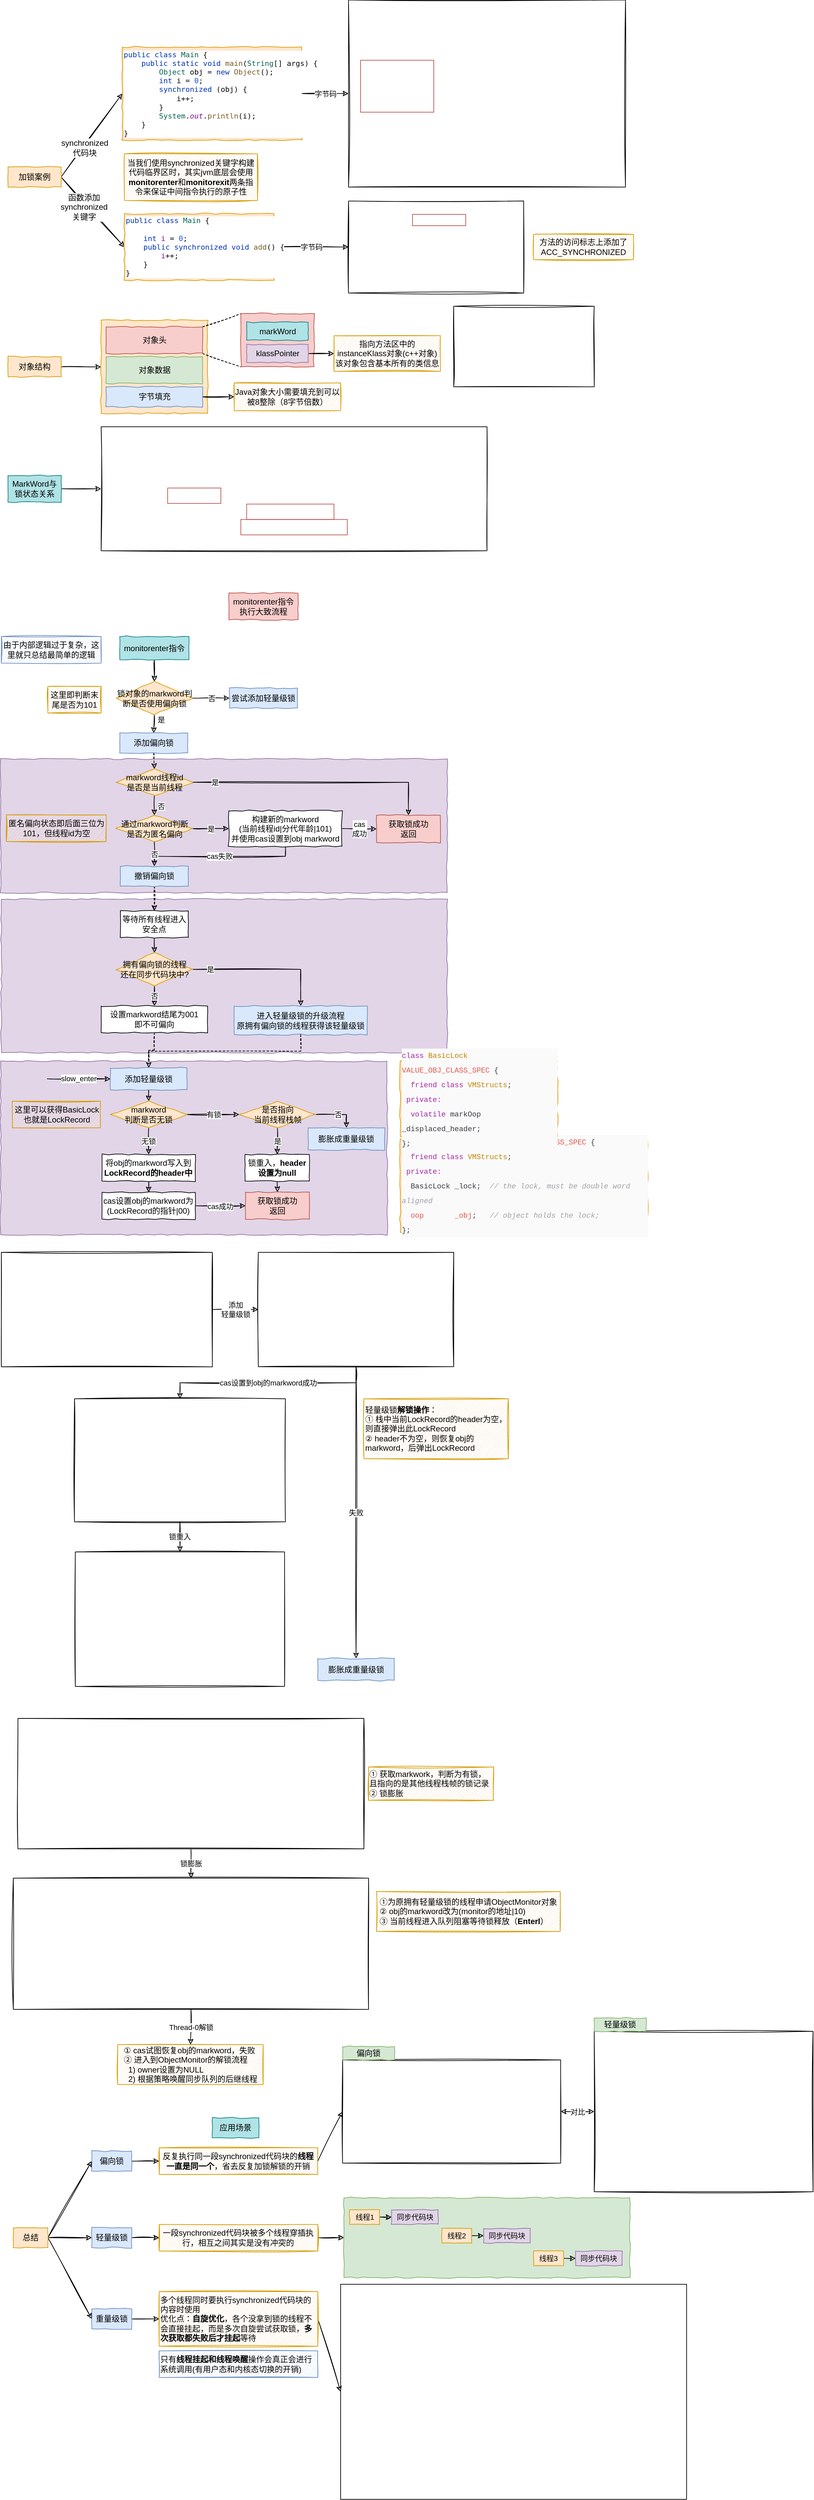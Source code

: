 <mxfile>
    <diagram id="tOnEFJTHXXiLS9WzeKoR" name="第 1 页">
        <mxGraphModel dx="770" dy="558" grid="1" gridSize="10" guides="1" tooltips="1" connect="1" arrows="1" fold="1" page="1" pageScale="1" pageWidth="827" pageHeight="1169" math="0" shadow="0">
            <root>
                <mxCell id="0"/>
                <mxCell id="1" parent="0"/>
                <mxCell id="109" value="" style="rounded=0;whiteSpace=wrap;html=1;comic=1;align=center;fillColor=#e1d5e7;strokeColor=#9673a6;" vertex="1" parent="1">
                    <mxGeometry x="20" y="1379.5" width="670" height="230.5" as="geometry"/>
                </mxCell>
                <mxCell id="108" value="" style="rounded=0;whiteSpace=wrap;html=1;comic=1;align=center;fillColor=#e1d5e7;strokeColor=#9673a6;" vertex="1" parent="1">
                    <mxGeometry x="19" y="1169" width="671" height="201" as="geometry"/>
                </mxCell>
                <mxCell id="2" value="&lt;pre style=&quot;background-color: rgb(255 , 255 , 255) ; color: rgb(8 , 8 , 8) ; font-family: &amp;#34;consolas&amp;#34; , monospace ; font-size: 11px&quot;&gt;&lt;span style=&quot;color: #0033b3&quot;&gt;public class &lt;/span&gt;&lt;span style=&quot;color: #066555&quot;&gt;Main &lt;/span&gt;{&lt;br&gt;    &lt;span style=&quot;color: #0033b3&quot;&gt;public static void &lt;/span&gt;&lt;span style=&quot;color: #795e26&quot;&gt;main&lt;/span&gt;(&lt;span style=&quot;color: #066555&quot;&gt;String&lt;/span&gt;[] args) {&lt;br&gt;        &lt;span style=&quot;color: #066555&quot;&gt;Object &lt;/span&gt;&lt;span style=&quot;color: #000000&quot;&gt;obj &lt;/span&gt;= &lt;span style=&quot;color: #0033b3&quot;&gt;new &lt;/span&gt;&lt;span style=&quot;color: #795e26&quot;&gt;Object&lt;/span&gt;();&lt;br&gt;        &lt;span style=&quot;color: #0033b3&quot;&gt;int &lt;/span&gt;i = &lt;span style=&quot;color: #1750eb&quot;&gt;0&lt;/span&gt;;&lt;br&gt;        &lt;span style=&quot;color: #0033b3&quot;&gt;synchronized &lt;/span&gt;(&lt;span style=&quot;color: #000000&quot;&gt;obj&lt;/span&gt;) {&lt;br&gt;            i++;&lt;br&gt;        }&lt;br&gt;        &lt;span style=&quot;color: #066555&quot;&gt;System&lt;/span&gt;.&lt;span style=&quot;color: #871094 ; font-style: italic&quot;&gt;out&lt;/span&gt;.&lt;span style=&quot;color: #795e26&quot;&gt;println&lt;/span&gt;(i);&lt;br&gt;    }&lt;br&gt;}&lt;/pre&gt;" style="rounded=0;whiteSpace=wrap;html=1;fillColor=#ffe6cc;strokeColor=#d79b00;comic=1;align=left;" parent="1" vertex="1">
                    <mxGeometry x="201.85" y="99.5" width="270" height="140" as="geometry"/>
                </mxCell>
                <mxCell id="3" value="" style="shape=image;imageAspect=0;aspect=fixed;verticalLabelPosition=bottom;verticalAlign=top;comic=1;sketch=1;fontSize=11;image=https://codereaper-image-bed.oss-cn-shenzhen.aliyuncs.com/img/image-20220816200220585.png;imageBorder=default;" parent="1" vertex="1">
                    <mxGeometry x="541.85" y="29" width="416.3" height="281" as="geometry"/>
                </mxCell>
                <mxCell id="4" value="" style="rounded=0;whiteSpace=wrap;html=1;fillColor=none;strokeColor=#b85450;comic=0;align=left;" parent="1" vertex="1">
                    <mxGeometry x="560" y="119.5" width="110" height="78" as="geometry"/>
                </mxCell>
                <mxCell id="5" value="字节码" style="edgeStyle=none;sketch=1;html=1;exitX=1;exitY=0.5;exitDx=0;exitDy=0;entryX=0;entryY=0.5;entryDx=0;entryDy=0;fontSize=11;" parent="1" source="2" target="3" edge="1">
                    <mxGeometry relative="1" as="geometry"/>
                </mxCell>
                <mxCell id="8" value="synchronized&lt;br&gt;代码块" style="edgeStyle=none;html=1;exitX=1;exitY=0.5;exitDx=0;exitDy=0;entryX=0;entryY=0.5;entryDx=0;entryDy=0;fontSize=12;sketch=1;" parent="1" source="7" target="2" edge="1">
                    <mxGeometry x="-0.272" y="-2" relative="1" as="geometry">
                        <mxPoint as="offset"/>
                    </mxGeometry>
                </mxCell>
                <mxCell id="11" value="函数添加&lt;br&gt;synchronized&lt;br&gt;关键字" style="edgeStyle=none;sketch=1;html=1;exitX=1;exitY=0.5;exitDx=0;exitDy=0;entryX=0;entryY=0.5;entryDx=0;entryDy=0;fontSize=12;" parent="1" source="7" target="10" edge="1">
                    <mxGeometry x="-0.203" y="-5" relative="1" as="geometry">
                        <mxPoint as="offset"/>
                    </mxGeometry>
                </mxCell>
                <mxCell id="7" value="加锁案例" style="rounded=0;whiteSpace=wrap;html=1;fillColor=#ffe6cc;strokeColor=#d79b00;comic=1;align=center;" parent="1" vertex="1">
                    <mxGeometry x="30" y="280" width="80" height="30" as="geometry"/>
                </mxCell>
                <mxCell id="9" value="当我们使用synchronized关键字构建代码临界区时，其实jvm底层会使用&lt;b&gt;monitorenter&lt;/b&gt;和&lt;b&gt;monitorexit&lt;/b&gt;两条指令来保证中间指令执行的原子性" style="rounded=0;whiteSpace=wrap;html=1;fillColor=#ffe6cc;strokeColor=#d79b00;comic=1;align=center;sketch=1;" parent="1" vertex="1">
                    <mxGeometry x="205" y="260" width="200" height="70" as="geometry"/>
                </mxCell>
                <mxCell id="14" value="字节码" style="edgeStyle=none;sketch=1;html=1;exitX=1;exitY=0.5;exitDx=0;exitDy=0;entryX=0;entryY=0.5;entryDx=0;entryDy=0;fontSize=11;" parent="1" source="10" target="12" edge="1">
                    <mxGeometry relative="1" as="geometry"/>
                </mxCell>
                <mxCell id="10" value="&lt;pre style=&quot;background-color: rgb(255 , 255 , 255) ; color: rgb(8 , 8 , 8) ; font-family: &amp;#34;consolas&amp;#34; , monospace ; font-size: 11px&quot;&gt;&lt;pre style=&quot;font-family: &amp;#34;consolas&amp;#34; , monospace&quot;&gt;&lt;span style=&quot;color: #0033b3&quot;&gt;public class &lt;/span&gt;&lt;span style=&quot;color: #066555&quot;&gt;Main &lt;/span&gt;{&lt;br&gt;&lt;br&gt;    &lt;span style=&quot;color: #0033b3&quot;&gt;int &lt;/span&gt;&lt;span style=&quot;color: #871094&quot;&gt;i &lt;/span&gt;= &lt;span style=&quot;color: #1750eb&quot;&gt;0&lt;/span&gt;;&lt;br&gt;    &lt;span style=&quot;color: #0033b3&quot;&gt;public synchronized void &lt;/span&gt;&lt;span style=&quot;color: #795e26&quot;&gt;add&lt;/span&gt;() {&lt;br&gt;        &lt;span style=&quot;color: #871094&quot;&gt;i&lt;/span&gt;++;&lt;br&gt;    }&lt;br&gt;}&lt;/pre&gt;&lt;/pre&gt;" style="rounded=0;whiteSpace=wrap;html=1;fillColor=#ffe6cc;strokeColor=#d79b00;comic=1;align=left;" parent="1" vertex="1">
                    <mxGeometry x="205" y="350" width="225" height="100" as="geometry"/>
                </mxCell>
                <mxCell id="12" value="" style="shape=image;imageAspect=0;aspect=fixed;verticalLabelPosition=bottom;verticalAlign=top;sketch=1;fontSize=11;image=https://codereaper-image-bed.oss-cn-shenzhen.aliyuncs.com/img/image-20220817155641195.png;imageBorder=default;" parent="1" vertex="1">
                    <mxGeometry x="541.85" y="330.89" width="263.28" height="138.22" as="geometry"/>
                </mxCell>
                <mxCell id="13" value="" style="rounded=0;whiteSpace=wrap;html=1;fillColor=none;strokeColor=#b85450;comic=0;align=left;" parent="1" vertex="1">
                    <mxGeometry x="638" y="351" width="80" height="17" as="geometry"/>
                </mxCell>
                <mxCell id="20" style="edgeStyle=none;sketch=1;html=1;exitX=1;exitY=0.5;exitDx=0;exitDy=0;entryX=0;entryY=0.5;entryDx=0;entryDy=0;fontSize=11;" parent="1" source="15" target="16" edge="1">
                    <mxGeometry relative="1" as="geometry"/>
                </mxCell>
                <mxCell id="15" value="对象结构" style="rounded=0;whiteSpace=wrap;html=1;fillColor=#ffe6cc;strokeColor=#d79b00;comic=1;align=center;" parent="1" vertex="1">
                    <mxGeometry x="30" y="565" width="80" height="30" as="geometry"/>
                </mxCell>
                <mxCell id="16" value="" style="rounded=0;whiteSpace=wrap;html=1;fillColor=#ffe6cc;strokeColor=#d79b00;comic=1;align=center;" parent="1" vertex="1">
                    <mxGeometry x="170" y="510" width="160" height="140" as="geometry"/>
                </mxCell>
                <mxCell id="24" style="edgeStyle=none;sketch=1;html=1;exitX=1;exitY=0;exitDx=0;exitDy=0;entryX=0;entryY=0;entryDx=0;entryDy=0;fontSize=11;endArrow=none;endFill=0;dashed=1;" parent="1" source="17" target="21" edge="1">
                    <mxGeometry relative="1" as="geometry"/>
                </mxCell>
                <mxCell id="25" style="edgeStyle=none;sketch=1;html=1;exitX=1;exitY=1;exitDx=0;exitDy=0;entryX=0;entryY=1;entryDx=0;entryDy=0;fontSize=11;endArrow=none;endFill=0;dashed=1;" parent="1" source="17" target="21" edge="1">
                    <mxGeometry relative="1" as="geometry"/>
                </mxCell>
                <mxCell id="17" value="对象头" style="rounded=0;whiteSpace=wrap;html=1;fillColor=#f8cecc;strokeColor=#b85450;comic=1;align=center;" parent="1" vertex="1">
                    <mxGeometry x="177.5" y="520" width="145" height="40" as="geometry"/>
                </mxCell>
                <mxCell id="18" value="对象数据" style="rounded=0;whiteSpace=wrap;html=1;fillColor=#d5e8d4;strokeColor=#82b366;comic=1;align=center;" parent="1" vertex="1">
                    <mxGeometry x="177.5" y="565" width="145" height="40" as="geometry"/>
                </mxCell>
                <mxCell id="29" style="edgeStyle=none;sketch=1;html=1;exitX=1;exitY=0.5;exitDx=0;exitDy=0;entryX=0;entryY=0.5;entryDx=0;entryDy=0;fontSize=11;endArrow=classic;endFill=1;" parent="1" source="19" target="28" edge="1">
                    <mxGeometry relative="1" as="geometry"/>
                </mxCell>
                <mxCell id="19" value="字节填充" style="rounded=0;whiteSpace=wrap;html=1;fillColor=#dae8fc;strokeColor=#6c8ebf;comic=1;align=center;" parent="1" vertex="1">
                    <mxGeometry x="177.5" y="610" width="145" height="30" as="geometry"/>
                </mxCell>
                <mxCell id="21" value="" style="rounded=0;whiteSpace=wrap;html=1;fillColor=#f8cecc;strokeColor=#b85450;comic=1;align=center;" parent="1" vertex="1">
                    <mxGeometry x="380" y="500" width="110" height="80" as="geometry"/>
                </mxCell>
                <mxCell id="22" value="markWord" style="rounded=0;whiteSpace=wrap;html=1;comic=1;align=center;fillColor=#b0e3e6;strokeColor=#0e8088;" parent="1" vertex="1">
                    <mxGeometry x="388.75" y="513" width="92.5" height="27" as="geometry"/>
                </mxCell>
                <mxCell id="27" style="edgeStyle=none;sketch=1;html=1;exitX=1;exitY=0.5;exitDx=0;exitDy=0;entryX=0;entryY=0.5;entryDx=0;entryDy=0;fontSize=11;endArrow=classic;endFill=1;" parent="1" source="23" target="26" edge="1">
                    <mxGeometry relative="1" as="geometry"/>
                </mxCell>
                <mxCell id="23" value="klassPointer" style="rounded=0;whiteSpace=wrap;html=1;comic=1;align=center;fillColor=#e1d5e7;strokeColor=#9673a6;" parent="1" vertex="1">
                    <mxGeometry x="388.75" y="546.5" width="92.5" height="27" as="geometry"/>
                </mxCell>
                <mxCell id="26" value="指向方法区中的instanceKlass对象(c++对象)&lt;br&gt;该对象包含基本所有的类信息" style="rounded=0;whiteSpace=wrap;html=1;comic=1;align=center;fillColor=#ffe6cc;strokeColor=#d79b00;sketch=1;" parent="1" vertex="1">
                    <mxGeometry x="520" y="533.25" width="160" height="53.5" as="geometry"/>
                </mxCell>
                <mxCell id="28" value="Java对象大小需要填充到可以被8整除（8字节倍数）" style="rounded=0;whiteSpace=wrap;html=1;comic=1;align=center;fillColor=#ffe6cc;strokeColor=#d79b00;sketch=1;" parent="1" vertex="1">
                    <mxGeometry x="370" y="604.13" width="160" height="41.75" as="geometry"/>
                </mxCell>
                <mxCell id="30" value="" style="shape=image;imageAspect=0;aspect=fixed;verticalLabelPosition=bottom;verticalAlign=top;sketch=1;fontSize=11;image=https://codereaper-image-bed.oss-cn-shenzhen.aliyuncs.com/img/image-20220817161148032.png;imageBorder=default;" parent="1" vertex="1">
                    <mxGeometry x="170" y="670" width="580" height="186.27" as="geometry"/>
                </mxCell>
                <mxCell id="32" style="edgeStyle=none;sketch=1;html=1;exitX=1;exitY=0.5;exitDx=0;exitDy=0;entryX=0;entryY=0.5;entryDx=0;entryDy=0;fontSize=11;endArrow=classic;endFill=1;" parent="1" source="31" target="30" edge="1">
                    <mxGeometry relative="1" as="geometry"/>
                </mxCell>
                <mxCell id="31" value="MarkWord与锁状态关系" style="rounded=0;whiteSpace=wrap;html=1;fillColor=#b0e3e6;strokeColor=#0e8088;comic=1;align=center;" parent="1" vertex="1">
                    <mxGeometry x="30" y="743.13" width="80" height="40" as="geometry"/>
                </mxCell>
                <mxCell id="33" value="" style="rounded=0;whiteSpace=wrap;html=1;fillColor=none;strokeColor=#b85450;comic=0;align=left;" parent="1" vertex="1">
                    <mxGeometry x="270" y="762" width="80" height="23.13" as="geometry"/>
                </mxCell>
                <mxCell id="34" value="" style="rounded=0;whiteSpace=wrap;html=1;fillColor=none;strokeColor=#b85450;comic=0;align=left;" parent="1" vertex="1">
                    <mxGeometry x="388.75" y="786.13" width="131.25" height="23.13" as="geometry"/>
                </mxCell>
                <mxCell id="35" value="" style="rounded=0;whiteSpace=wrap;html=1;fillColor=none;strokeColor=#b85450;comic=0;align=left;" parent="1" vertex="1">
                    <mxGeometry x="380" y="809.26" width="160" height="23.13" as="geometry"/>
                </mxCell>
                <mxCell id="36" value="" style="shape=image;imageAspect=0;aspect=fixed;verticalLabelPosition=bottom;verticalAlign=top;sketch=1;fontSize=11;image=https://codereaper-image-bed.oss-cn-shenzhen.aliyuncs.com/img/image-20220817161522394.png;imageBackground=none;imageBorder=default;" parent="1" vertex="1">
                    <mxGeometry x="700" y="489" width="211.19" height="121" as="geometry"/>
                </mxCell>
                <mxCell id="37" value="这里即判断末尾是否为101" style="rounded=0;whiteSpace=wrap;html=1;fillColor=#ffe6cc;strokeColor=#d79b00;comic=1;align=center;sketch=1;" parent="1" vertex="1">
                    <mxGeometry x="90" y="1060" width="80" height="40" as="geometry"/>
                </mxCell>
                <mxCell id="41" value="monitorenter指令执行大致流程" style="rounded=0;whiteSpace=wrap;html=1;fillColor=#f8cecc;strokeColor=#b85450;comic=1;align=center;" parent="1" vertex="1">
                    <mxGeometry x="362" y="920" width="104" height="40" as="geometry"/>
                </mxCell>
                <mxCell id="44" value="方法的访问标志上添加了ACC_SYNCHRONIZED" style="rounded=0;whiteSpace=wrap;html=1;fillColor=#ffe6cc;strokeColor=#d79b00;comic=1;align=center;sketch=1;" vertex="1" parent="1">
                    <mxGeometry x="820" y="381" width="150" height="38" as="geometry"/>
                </mxCell>
                <mxCell id="51" style="edgeStyle=none;html=1;exitX=0.5;exitY=1;exitDx=0;exitDy=0;entryX=0.5;entryY=0;entryDx=0;entryDy=0;sketch=1;" edge="1" parent="1" source="48" target="50">
                    <mxGeometry relative="1" as="geometry"/>
                </mxCell>
                <mxCell id="48" value="monitorenter指令" style="rounded=0;whiteSpace=wrap;html=1;fillColor=#b0e3e6;strokeColor=#0e8088;comic=1;align=center;" vertex="1" parent="1">
                    <mxGeometry x="198" y="985" width="104" height="35" as="geometry"/>
                </mxCell>
                <mxCell id="55" value="否" style="edgeStyle=none;sketch=1;html=1;exitX=1;exitY=0.5;exitDx=0;exitDy=0;entryX=0;entryY=0.5;entryDx=0;entryDy=0;" edge="1" parent="1" source="50" target="101">
                    <mxGeometry relative="1" as="geometry">
                        <mxPoint x="360" y="1077.5" as="targetPoint"/>
                    </mxGeometry>
                </mxCell>
                <mxCell id="100" value="是" style="edgeStyle=none;rounded=0;sketch=1;html=1;exitX=0.5;exitY=1;exitDx=0;exitDy=0;entryX=0.5;entryY=0;entryDx=0;entryDy=0;" edge="1" parent="1" source="50" target="81">
                    <mxGeometry x="-0.482" y="10" relative="1" as="geometry">
                        <mxPoint as="offset"/>
                    </mxGeometry>
                </mxCell>
                <mxCell id="50" value="锁对象的markword判断是否使用偏向锁" style="rhombus;whiteSpace=wrap;html=1;comic=1;fillColor=#ffe6cc;strokeColor=#d79b00;" vertex="1" parent="1">
                    <mxGeometry x="192.5" y="1052.5" width="115" height="50" as="geometry"/>
                </mxCell>
                <mxCell id="80" value="由于内部逻辑过于复杂，这里就只总结最简单的逻辑" style="rounded=0;whiteSpace=wrap;html=1;fillColor=#dae8fc;strokeColor=#6c8ebf;comic=1;align=center;sketch=1;" vertex="1" parent="1">
                    <mxGeometry x="20" y="985" width="150" height="40" as="geometry"/>
                </mxCell>
                <mxCell id="83" style="edgeStyle=none;rounded=0;sketch=1;html=1;exitX=0.5;exitY=1;exitDx=0;exitDy=0;entryX=0.5;entryY=0;entryDx=0;entryDy=0;dashed=1;" edge="1" parent="1" source="81" target="89">
                    <mxGeometry relative="1" as="geometry">
                        <mxPoint x="249" y="1184" as="targetPoint"/>
                    </mxGeometry>
                </mxCell>
                <mxCell id="81" value="添加偏向锁" style="rounded=0;whiteSpace=wrap;html=1;comic=1;align=center;fillColor=#dae8fc;strokeColor=#6c8ebf;" vertex="1" parent="1">
                    <mxGeometry x="198" y="1130" width="102" height="30" as="geometry"/>
                </mxCell>
                <mxCell id="95" value="否" style="edgeStyle=none;rounded=0;sketch=1;html=1;exitX=0.5;exitY=1;exitDx=0;exitDy=0;entryX=0.5;entryY=0;entryDx=0;entryDy=0;" edge="1" parent="1" source="89" target="91">
                    <mxGeometry x="0.085" y="10" relative="1" as="geometry">
                        <mxPoint as="offset"/>
                    </mxGeometry>
                </mxCell>
                <mxCell id="96" value="是" style="edgeStyle=orthogonalEdgeStyle;rounded=0;sketch=1;html=1;exitX=1;exitY=0.5;exitDx=0;exitDy=0;entryX=0.5;entryY=0;entryDx=0;entryDy=0;" edge="1" parent="1" source="89" target="94">
                    <mxGeometry x="-0.82" relative="1" as="geometry">
                        <mxPoint as="offset"/>
                    </mxGeometry>
                </mxCell>
                <mxCell id="89" value="markword线程id&lt;br&gt;是否是当前线程" style="rhombus;whiteSpace=wrap;html=1;comic=1;fillColor=#ffe6cc;strokeColor=#d79b00;" vertex="1" parent="1">
                    <mxGeometry x="192.5" y="1184" width="115" height="40" as="geometry"/>
                </mxCell>
                <mxCell id="90" value="是" style="edgeStyle=none;rounded=0;sketch=1;html=1;exitX=1;exitY=0.5;exitDx=0;exitDy=0;entryX=0;entryY=0.5;entryDx=0;entryDy=0;" edge="1" parent="1" source="91" target="93">
                    <mxGeometry relative="1" as="geometry"/>
                </mxCell>
                <mxCell id="91" value="通过markword判断&lt;br&gt;是否为匿名偏向" style="rhombus;whiteSpace=wrap;html=1;comic=1;fillColor=#ffe6cc;strokeColor=#d79b00;" vertex="1" parent="1">
                    <mxGeometry x="192.5" y="1253.5" width="115" height="40" as="geometry"/>
                </mxCell>
                <mxCell id="92" value="cas&lt;br&gt;成功" style="edgeStyle=none;rounded=0;sketch=1;html=1;exitX=1;exitY=0.5;exitDx=0;exitDy=0;entryX=0;entryY=0.5;entryDx=0;entryDy=0;" edge="1" parent="1" source="93" target="94">
                    <mxGeometry relative="1" as="geometry"/>
                </mxCell>
                <mxCell id="115" value="cas失败" style="edgeStyle=orthogonalEdgeStyle;rounded=0;sketch=1;html=1;exitX=0.5;exitY=1;exitDx=0;exitDy=0;entryX=0.5;entryY=0;entryDx=0;entryDy=0;" edge="1" parent="1" source="93" target="98">
                    <mxGeometry relative="1" as="geometry"/>
                </mxCell>
                <mxCell id="93" value="构建新的markword&lt;br&gt;(当前线程id|分代年龄|101)&lt;br&gt;并使用cas设置到obj markword" style="rounded=0;whiteSpace=wrap;html=1;comic=1;align=center;" vertex="1" parent="1">
                    <mxGeometry x="362" y="1246.75" width="170" height="53.5" as="geometry"/>
                </mxCell>
                <mxCell id="94" value="获取锁成功&lt;br&gt;返回" style="rounded=0;whiteSpace=wrap;html=1;comic=1;align=center;fillColor=#f8cecc;strokeColor=#b85450;" vertex="1" parent="1">
                    <mxGeometry x="584" y="1253.5" width="96" height="41" as="geometry"/>
                </mxCell>
                <mxCell id="97" value="匿名偏向状态即后面三位为101，但线程id为空" style="rounded=0;whiteSpace=wrap;html=1;fillColor=#ffe6cc;strokeColor=#d79b00;comic=1;align=center;sketch=1;" vertex="1" parent="1">
                    <mxGeometry x="27.5" y="1253" width="150" height="40" as="geometry"/>
                </mxCell>
                <mxCell id="103" style="edgeStyle=none;rounded=0;sketch=1;html=1;exitX=0.5;exitY=1;exitDx=0;exitDy=0;entryX=0.5;entryY=0;entryDx=0;entryDy=0;dashed=1;" edge="1" parent="1" source="98" target="102">
                    <mxGeometry relative="1" as="geometry"/>
                </mxCell>
                <mxCell id="98" value="撤销偏向锁" style="rounded=0;whiteSpace=wrap;html=1;comic=1;align=center;fillColor=#dae8fc;strokeColor=#6c8ebf;" vertex="1" parent="1">
                    <mxGeometry x="199" y="1330" width="102" height="30" as="geometry"/>
                </mxCell>
                <mxCell id="101" value="尝试添加轻量级锁" style="rounded=0;whiteSpace=wrap;html=1;comic=1;align=center;fillColor=#dae8fc;strokeColor=#6c8ebf;" vertex="1" parent="1">
                    <mxGeometry x="363" y="1062.5" width="102" height="30" as="geometry"/>
                </mxCell>
                <mxCell id="105" style="edgeStyle=none;rounded=0;sketch=1;html=1;exitX=0.5;exitY=1;exitDx=0;exitDy=0;entryX=0.5;entryY=0;entryDx=0;entryDy=0;" edge="1" parent="1" source="102" target="104">
                    <mxGeometry relative="1" as="geometry"/>
                </mxCell>
                <mxCell id="102" value="等待所有线程进入安全点" style="rounded=0;whiteSpace=wrap;html=1;comic=1;align=center;" vertex="1" parent="1">
                    <mxGeometry x="199" y="1397.25" width="102" height="40" as="geometry"/>
                </mxCell>
                <mxCell id="107" value="否" style="edgeStyle=none;rounded=0;sketch=1;html=1;exitX=0.5;exitY=1;exitDx=0;exitDy=0;entryX=0.5;entryY=0;entryDx=0;entryDy=0;" edge="1" parent="1" source="104" target="106">
                    <mxGeometry relative="1" as="geometry"/>
                </mxCell>
                <mxCell id="114" value="是" style="edgeStyle=orthogonalEdgeStyle;rounded=0;sketch=1;html=1;exitX=1;exitY=0.5;exitDx=0;exitDy=0;entryX=0.5;entryY=0;entryDx=0;entryDy=0;" edge="1" parent="1" source="104" target="113">
                    <mxGeometry x="-0.757" relative="1" as="geometry">
                        <mxPoint as="offset"/>
                    </mxGeometry>
                </mxCell>
                <mxCell id="104" value="拥有偏向锁的线程&lt;br&gt;还在同步代码块中?" style="rhombus;whiteSpace=wrap;html=1;comic=1;fillColor=#ffe6cc;strokeColor=#d79b00;" vertex="1" parent="1">
                    <mxGeometry x="192.5" y="1460" width="115" height="50" as="geometry"/>
                </mxCell>
                <mxCell id="196" style="edgeStyle=orthogonalEdgeStyle;rounded=0;sketch=1;html=1;exitX=0.5;exitY=1;exitDx=0;exitDy=0;dashed=1;fontSize=11;startArrow=none;startFill=0;entryX=0.5;entryY=0;entryDx=0;entryDy=0;" edge="1" parent="1" source="106" target="118">
                    <mxGeometry relative="1" as="geometry">
                        <mxPoint x="240" y="1630" as="targetPoint"/>
                    </mxGeometry>
                </mxCell>
                <mxCell id="106" value="设置markword结尾为001&lt;br&gt;即不可偏向" style="rounded=0;whiteSpace=wrap;html=1;comic=1;align=center;" vertex="1" parent="1">
                    <mxGeometry x="170" y="1540" width="160" height="40" as="geometry"/>
                </mxCell>
                <mxCell id="113" value="进入轻量级锁的升级流程&lt;br&gt;原拥有偏向锁的线程获得该轻量级锁" style="rounded=0;whiteSpace=wrap;html=1;comic=1;align=center;fillColor=#dae8fc;strokeColor=#6c8ebf;" vertex="1" parent="1">
                    <mxGeometry x="370" y="1540" width="200" height="43" as="geometry"/>
                </mxCell>
                <mxCell id="99" value="否" style="rounded=0;sketch=1;html=1;exitX=0.5;exitY=1;exitDx=0;exitDy=0;entryX=0.5;entryY=0;entryDx=0;entryDy=0;" edge="1" parent="1" source="91" target="98">
                    <mxGeometry relative="1" as="geometry"/>
                </mxCell>
                <mxCell id="117" value="" style="rounded=0;whiteSpace=wrap;html=1;comic=1;align=center;fillColor=#e1d5e7;strokeColor=#9673a6;" vertex="1" parent="1">
                    <mxGeometry x="19" y="1623" width="581" height="260.5" as="geometry"/>
                </mxCell>
                <mxCell id="121" style="rounded=0;sketch=1;html=1;exitX=0.5;exitY=1;exitDx=0;exitDy=0;entryX=0.5;entryY=0;entryDx=0;entryDy=0;" edge="1" parent="1" source="118" target="120">
                    <mxGeometry relative="1" as="geometry"/>
                </mxCell>
                <mxCell id="118" value="添加轻量级锁" style="rounded=0;whiteSpace=wrap;html=1;comic=1;align=center;fillColor=#dae8fc;strokeColor=#6c8ebf;" vertex="1" parent="1">
                    <mxGeometry x="184" y="1633" width="115" height="33" as="geometry"/>
                </mxCell>
                <mxCell id="129" style="edgeStyle=none;rounded=0;sketch=1;html=1;exitX=0.5;exitY=1;exitDx=0;exitDy=0;entryX=0.5;entryY=0;entryDx=0;entryDy=0;fontSize=11;" edge="1" parent="1" source="119" target="128">
                    <mxGeometry relative="1" as="geometry"/>
                </mxCell>
                <mxCell id="119" value="将obj的markword写入到&lt;b&gt;LockRecord的header中&lt;/b&gt;" style="rounded=0;whiteSpace=wrap;html=1;comic=1;align=center;" vertex="1" parent="1">
                    <mxGeometry x="171.37" y="1763" width="140.25" height="40" as="geometry"/>
                </mxCell>
                <mxCell id="126" value="无锁" style="edgeStyle=none;rounded=0;sketch=1;html=1;exitX=0.5;exitY=1;exitDx=0;exitDy=0;entryX=0.5;entryY=0;entryDx=0;entryDy=0;" edge="1" parent="1" source="120" target="119">
                    <mxGeometry relative="1" as="geometry"/>
                </mxCell>
                <mxCell id="134" value="有锁" style="edgeStyle=none;rounded=0;sketch=1;html=1;exitX=1;exitY=0.5;exitDx=0;exitDy=0;entryX=0;entryY=0.5;entryDx=0;entryDy=0;fontSize=11;" edge="1" parent="1" source="120" target="133">
                    <mxGeometry relative="1" as="geometry"/>
                </mxCell>
                <mxCell id="120" value="markword&lt;br&gt;判断是否无锁" style="rhombus;whiteSpace=wrap;html=1;comic=1;fillColor=#ffe6cc;strokeColor=#d79b00;" vertex="1" parent="1">
                    <mxGeometry x="184" y="1683" width="115" height="40" as="geometry"/>
                </mxCell>
                <mxCell id="124" value="slow_enter" style="edgeStyle=none;rounded=0;sketch=1;html=1;exitX=1;exitY=0.5;exitDx=0;exitDy=0;entryX=0;entryY=0.5;entryDx=0;entryDy=0;" edge="1" parent="1" target="118">
                    <mxGeometry relative="1" as="geometry">
                        <mxPoint x="139" y="1649.08" as="targetPoint"/>
                        <mxPoint x="89" y="1649.33" as="sourcePoint"/>
                    </mxGeometry>
                </mxCell>
                <mxCell id="125" value="这里可以获得BasicLock&lt;br&gt;也就是LockRecord" style="rounded=0;whiteSpace=wrap;html=1;fillColor=#ffe6cc;strokeColor=#d79b00;comic=1;align=center;sketch=1;" vertex="1" parent="1">
                    <mxGeometry x="36.5" y="1683" width="132.5" height="40" as="geometry"/>
                </mxCell>
                <mxCell id="127" value="&lt;div style=&quot;background-color: rgb(250 , 250 , 250) ; font-family: &amp;#34;consolas&amp;#34; , &amp;#34;courier new&amp;#34; , monospace ; font-size: 11px ; line-height: 22px&quot;&gt;&lt;div style=&quot;color: rgb(56 , 58 , 66)&quot;&gt;&lt;div style=&quot;font-family: &amp;#34;consolas&amp;#34; , &amp;#34;courier new&amp;#34; , monospace ; line-height: 22px&quot;&gt;&lt;div&gt;&lt;span style=&quot;color: #a626a4&quot;&gt;class&lt;/span&gt; &lt;span style=&quot;color: #c18401&quot;&gt;BasicObjectLock&lt;/span&gt; &lt;span style=&quot;color: #e45649&quot;&gt;VALUE_OBJ_CLASS_SPEC&lt;/span&gt; {&lt;/div&gt;&lt;div&gt;&amp;nbsp; &lt;span style=&quot;color: #a626a4&quot;&gt;friend&lt;/span&gt; &lt;span style=&quot;color: #a626a4&quot;&gt;class&lt;/span&gt; &lt;span style=&quot;color: #c18401&quot;&gt;VMStructs&lt;/span&gt;;&lt;/div&gt;&lt;div&gt;&amp;nbsp;&lt;span style=&quot;color: #a626a4&quot;&gt;private:&lt;/span&gt;&lt;/div&gt;&lt;div&gt;&amp;nbsp; BasicLock _lock;&lt;span style=&quot;color: #a0a1a7 ; font-style: italic&quot;&gt;&amp;nbsp; // the lock, must be double word aligned&lt;/span&gt;&lt;/div&gt;&lt;div&gt;&amp;nbsp; &lt;span style=&quot;color: #e45649&quot;&gt;oop&lt;/span&gt; &amp;nbsp; &amp;nbsp; &amp;nbsp; &lt;span style=&quot;color: #e45649&quot;&gt;_obj&lt;/span&gt;;&lt;span style=&quot;color: #a0a1a7 ; font-style: italic&quot;&gt;&amp;nbsp; &amp;nbsp;// object holds the lock;&lt;/span&gt;&lt;/div&gt;&lt;div style=&quot;font-size: 11px&quot;&gt;};&lt;/div&gt;&lt;/div&gt;&lt;/div&gt;&lt;/div&gt;" style="rounded=0;whiteSpace=wrap;html=1;comic=1;align=left;fillColor=#ffe6cc;strokeColor=#d79b00;" vertex="1" parent="1">
                    <mxGeometry x="619.6" y="1740" width="372" height="140" as="geometry"/>
                </mxCell>
                <mxCell id="131" value="cas成功" style="edgeStyle=none;rounded=0;sketch=1;html=1;exitX=1;exitY=0.5;exitDx=0;exitDy=0;entryX=0;entryY=0.5;entryDx=0;entryDy=0;fontSize=11;" edge="1" parent="1" source="128" target="130">
                    <mxGeometry relative="1" as="geometry">
                        <Array as="points">
                            <mxPoint x="350" y="1841"/>
                        </Array>
                    </mxGeometry>
                </mxCell>
                <mxCell id="128" value="cas设置obj的markword为&lt;br&gt;(LockRecord的指针|00)" style="rounded=0;whiteSpace=wrap;html=1;comic=1;align=center;" vertex="1" parent="1">
                    <mxGeometry x="171.37" y="1820" width="140.25" height="40" as="geometry"/>
                </mxCell>
                <mxCell id="130" value="获取锁成功&lt;br&gt;返回" style="rounded=0;whiteSpace=wrap;html=1;comic=1;align=center;fillColor=#f8cecc;strokeColor=#b85450;" vertex="1" parent="1">
                    <mxGeometry x="387" y="1819.5" width="96" height="41" as="geometry"/>
                </mxCell>
                <mxCell id="135" value="是" style="edgeStyle=none;rounded=0;sketch=1;html=1;exitX=0.5;exitY=1;exitDx=0;exitDy=0;entryX=0.5;entryY=0;entryDx=0;entryDy=0;fontSize=11;" edge="1" parent="1" source="133" target="139">
                    <mxGeometry relative="1" as="geometry"/>
                </mxCell>
                <mxCell id="137" value="否" style="edgeStyle=orthogonalEdgeStyle;rounded=0;sketch=1;html=1;exitX=1;exitY=0.5;exitDx=0;exitDy=0;entryX=0.5;entryY=0;entryDx=0;entryDy=0;fontSize=11;" edge="1" parent="1" source="133" target="136">
                    <mxGeometry relative="1" as="geometry"/>
                </mxCell>
                <mxCell id="133" value="是否指向&lt;br&gt;当前线程栈帧" style="rhombus;whiteSpace=wrap;html=1;comic=1;fillColor=#ffe6cc;strokeColor=#d79b00;" vertex="1" parent="1">
                    <mxGeometry x="377.5" y="1683" width="115" height="40" as="geometry"/>
                </mxCell>
                <mxCell id="136" value="膨胀成重量级锁" style="rounded=0;whiteSpace=wrap;html=1;comic=1;align=center;fillColor=#dae8fc;strokeColor=#6c8ebf;" vertex="1" parent="1">
                    <mxGeometry x="481.25" y="1723" width="115" height="33" as="geometry"/>
                </mxCell>
                <mxCell id="138" value="&lt;div style=&quot;background-color: rgb(250 , 250 , 250) ; font-family: &amp;#34;consolas&amp;#34; , &amp;#34;courier new&amp;#34; , monospace ; font-size: 11px ; line-height: 22px&quot;&gt;&lt;div style=&quot;color: rgb(56 , 58 , 66)&quot;&gt;&lt;div style=&quot;font-family: &amp;#34;consolas&amp;#34; , &amp;#34;courier new&amp;#34; , monospace ; line-height: 22px&quot;&gt;&lt;div style=&quot;font-family: &amp;#34;consolas&amp;#34; , &amp;#34;courier new&amp;#34; , monospace ; line-height: 22px&quot;&gt;&lt;div&gt;&lt;span style=&quot;color: #a626a4&quot;&gt;class&lt;/span&gt; &lt;span style=&quot;color: #c18401&quot;&gt;BasicLock&lt;/span&gt; &lt;span style=&quot;color: #e45649&quot;&gt;VALUE_OBJ_CLASS_SPEC&lt;/span&gt; {&lt;/div&gt;&lt;div&gt;&amp;nbsp; &lt;span style=&quot;color: #a626a4&quot;&gt;friend&lt;/span&gt; &lt;span style=&quot;color: #a626a4&quot;&gt;class&lt;/span&gt; &lt;span style=&quot;color: #c18401&quot;&gt;VMStructs&lt;/span&gt;;&lt;/div&gt;&lt;div&gt;&amp;nbsp;&lt;span style=&quot;color: #a626a4&quot;&gt;private:&lt;/span&gt;&lt;/div&gt;&lt;div&gt;&amp;nbsp; &lt;span style=&quot;color: #a626a4&quot;&gt;volatile&lt;/span&gt; markOop _displaced_header;&lt;/div&gt;&lt;div&gt;};&lt;/div&gt;&lt;/div&gt;&lt;/div&gt;&lt;/div&gt;&lt;/div&gt;" style="rounded=0;whiteSpace=wrap;html=1;comic=1;align=left;fillColor=#ffe6cc;strokeColor=#d79b00;" vertex="1" parent="1">
                    <mxGeometry x="619.6" y="1623" width="236.4" height="113" as="geometry"/>
                </mxCell>
                <mxCell id="140" style="rounded=0;sketch=1;html=1;exitX=0.5;exitY=1;exitDx=0;exitDy=0;entryX=0.5;entryY=0;entryDx=0;entryDy=0;fontSize=11;" edge="1" parent="1" source="139" target="130">
                    <mxGeometry relative="1" as="geometry"/>
                </mxCell>
                <mxCell id="139" value="锁重入，&lt;b&gt;header设置为null&lt;/b&gt;" style="rounded=0;whiteSpace=wrap;html=1;comic=1;align=center;" vertex="1" parent="1">
                    <mxGeometry x="386.25" y="1763" width="96.75" height="40" as="geometry"/>
                </mxCell>
                <mxCell id="143" value="添加&lt;br&gt;轻量级锁" style="edgeStyle=none;rounded=0;sketch=1;html=1;exitX=1;exitY=0.5;exitDx=0;exitDy=0;entryX=0;entryY=0.5;entryDx=0;entryDy=0;fontSize=11;" edge="1" parent="1" source="141" target="142">
                    <mxGeometry relative="1" as="geometry"/>
                </mxCell>
                <mxCell id="141" value="" style="shape=image;imageAspect=0;aspect=fixed;verticalLabelPosition=bottom;verticalAlign=top;comic=1;sketch=1;fontSize=11;image=https://codereaper-image-bed.oss-cn-shenzhen.aliyuncs.com/img/image-20220818171128812.png;imageBorder=default;" vertex="1" parent="1">
                    <mxGeometry x="20" y="1910" width="317.16" height="172" as="geometry"/>
                </mxCell>
                <mxCell id="145" value="cas设置到obj的markword成功" style="edgeStyle=orthogonalEdgeStyle;rounded=0;sketch=1;html=1;exitX=0.5;exitY=1;exitDx=0;exitDy=0;entryX=0.5;entryY=0;entryDx=0;entryDy=0;fontSize=11;" edge="1" parent="1" source="142" target="144">
                    <mxGeometry relative="1" as="geometry"/>
                </mxCell>
                <mxCell id="149" value="失败" style="edgeStyle=orthogonalEdgeStyle;rounded=0;sketch=1;html=1;exitX=0.5;exitY=1;exitDx=0;exitDy=0;entryX=0.5;entryY=0;entryDx=0;entryDy=0;fontSize=11;" edge="1" parent="1" source="142" target="148">
                    <mxGeometry relative="1" as="geometry"/>
                </mxCell>
                <mxCell id="142" value="" style="shape=image;imageAspect=0;aspect=fixed;verticalLabelPosition=bottom;verticalAlign=top;comic=1;sketch=1;fontSize=11;image=https://codereaper-image-bed.oss-cn-shenzhen.aliyuncs.com/img/image-20220818171217579.png;imageBorder=default;" vertex="1" parent="1">
                    <mxGeometry x="406.33" y="1910" width="293.67" height="171.69" as="geometry"/>
                </mxCell>
                <mxCell id="147" value="锁重入" style="rounded=0;sketch=1;html=1;exitX=0.5;exitY=1;exitDx=0;exitDy=0;entryX=0.5;entryY=0;entryDx=0;entryDy=0;fontSize=11;" edge="1" parent="1" source="144" target="146">
                    <mxGeometry relative="1" as="geometry"/>
                </mxCell>
                <mxCell id="144" value="" style="shape=image;imageAspect=0;aspect=fixed;verticalLabelPosition=bottom;verticalAlign=top;comic=1;sketch=1;fontSize=11;image=https://codereaper-image-bed.oss-cn-shenzhen.aliyuncs.com/img/image-20220818171400829.png;imageBorder=default;" vertex="1" parent="1">
                    <mxGeometry x="130" y="2130" width="316.96" height="184.69" as="geometry"/>
                </mxCell>
                <mxCell id="146" value="" style="shape=image;imageAspect=0;aspect=fixed;verticalLabelPosition=bottom;verticalAlign=top;comic=1;sketch=1;fontSize=11;image=https://codereaper-image-bed.oss-cn-shenzhen.aliyuncs.com/img/image-20220818171505858.png;imageBorder=default;" vertex="1" parent="1">
                    <mxGeometry x="131.23" y="2360" width="314.49" height="202" as="geometry"/>
                </mxCell>
                <mxCell id="148" value="膨胀成重量级锁" style="rounded=0;whiteSpace=wrap;html=1;comic=1;align=center;fillColor=#dae8fc;strokeColor=#6c8ebf;" vertex="1" parent="1">
                    <mxGeometry x="495.66" y="2520" width="115" height="33" as="geometry"/>
                </mxCell>
                <mxCell id="150" value="轻量级锁&lt;b&gt;解锁操作&lt;/b&gt;：&lt;br&gt;① 栈中当前LockRecord的header为空，则直接弹出此LockRecord&lt;br&gt;② header不为空，则恢复obj的markword，后弹出LockRecord" style="rounded=0;whiteSpace=wrap;html=1;comic=1;align=left;fillColor=#ffe6cc;strokeColor=#d79b00;sketch=1;" vertex="1" parent="1">
                    <mxGeometry x="564.99" y="2130" width="217" height="90" as="geometry"/>
                </mxCell>
                <mxCell id="156" value="锁膨胀" style="rounded=0;sketch=1;html=1;exitX=0.5;exitY=1;exitDx=0;exitDy=0;entryX=0.5;entryY=0;entryDx=0;entryDy=0;fontSize=11;" edge="1" parent="1" source="152" target="155">
                    <mxGeometry relative="1" as="geometry"/>
                </mxCell>
                <mxCell id="152" value="" style="shape=image;imageAspect=0;aspect=fixed;verticalLabelPosition=bottom;verticalAlign=top;comic=1;sketch=1;fontSize=11;image=https://codereaper-image-bed.oss-cn-shenzhen.aliyuncs.com/img/image-20220818172152058.png;imageBorder=default;" vertex="1" parent="1">
                    <mxGeometry x="44.99" y="2610" width="520" height="196" as="geometry"/>
                </mxCell>
                <mxCell id="153" value="&lt;div style=&quot;text-align: left&quot;&gt;&lt;span&gt;① 获取markwork，判断为有锁，且指向的是其他线程栈帧的锁记录&lt;/span&gt;&lt;/div&gt;&lt;div style=&quot;text-align: left&quot;&gt;&lt;span&gt;② 锁膨胀&lt;/span&gt;&lt;/div&gt;" style="rounded=0;whiteSpace=wrap;html=1;comic=1;align=center;fillColor=#ffe6cc;strokeColor=#d79b00;sketch=1;" vertex="1" parent="1">
                    <mxGeometry x="572" y="2683" width="188" height="50" as="geometry"/>
                </mxCell>
                <mxCell id="159" value="Thread-0解锁" style="edgeStyle=none;rounded=0;sketch=1;html=1;exitX=0.5;exitY=1;exitDx=0;exitDy=0;fontSize=11;entryX=0.5;entryY=0;entryDx=0;entryDy=0;" edge="1" parent="1" source="155" target="158">
                    <mxGeometry relative="1" as="geometry">
                        <mxPoint x="280" y="3090" as="targetPoint"/>
                    </mxGeometry>
                </mxCell>
                <mxCell id="155" value="" style="shape=image;imageAspect=0;aspect=fixed;verticalLabelPosition=bottom;verticalAlign=top;comic=1;sketch=1;fontSize=11;image=https://codereaper-image-bed.oss-cn-shenzhen.aliyuncs.com/img/image-20220818172338021.png;imageBorder=default;" vertex="1" parent="1">
                    <mxGeometry x="38" y="2850" width="534" height="197.17" as="geometry"/>
                </mxCell>
                <mxCell id="157" value="&lt;div style=&quot;text-align: left&quot;&gt;&lt;span&gt;①为原拥有轻量级锁的线程申请ObjectMonitor对象&lt;/span&gt;&lt;/div&gt;&lt;div style=&quot;text-align: left&quot;&gt;&lt;span&gt;② obj的markword改为(monitor的地址|10)&lt;/span&gt;&lt;/div&gt;&lt;div style=&quot;text-align: left&quot;&gt;③ 当前线程进入队列阻塞等待锁释放（&lt;b&gt;EnterI&lt;/b&gt;）&lt;/div&gt;" style="rounded=0;whiteSpace=wrap;html=1;comic=1;align=center;fillColor=#ffe6cc;strokeColor=#d79b00;sketch=1;" vertex="1" parent="1">
                    <mxGeometry x="584" y="2870" width="276" height="60" as="geometry"/>
                </mxCell>
                <mxCell id="158" value="&lt;div style=&quot;text-align: left&quot;&gt;&lt;span&gt;① cas试图恢复obj的markword，失败&lt;/span&gt;&lt;/div&gt;&lt;div style=&quot;text-align: left&quot;&gt;&lt;span&gt;② 进入到ObjectMonitor的解锁流程&lt;/span&gt;&lt;/div&gt;&lt;div style=&quot;text-align: left&quot;&gt;&amp;nbsp; 1) owner设置为NULL&lt;/div&gt;&lt;div style=&quot;text-align: left&quot;&gt;&amp;nbsp; 2) 根据策略唤醒同步队列的后继线程&lt;/div&gt;" style="rounded=0;whiteSpace=wrap;html=1;comic=1;align=center;fillColor=#ffe6cc;strokeColor=#d79b00;sketch=1;" vertex="1" parent="1">
                    <mxGeometry x="195" y="3100" width="218.63" height="60" as="geometry"/>
                </mxCell>
                <mxCell id="162" style="edgeStyle=none;rounded=0;sketch=1;html=1;exitX=1;exitY=0.5;exitDx=0;exitDy=0;entryX=0;entryY=0.5;entryDx=0;entryDy=0;fontSize=11;" edge="1" parent="1" source="160" target="161">
                    <mxGeometry relative="1" as="geometry"/>
                </mxCell>
                <mxCell id="165" style="edgeStyle=none;rounded=0;sketch=1;html=1;exitX=1;exitY=0.5;exitDx=0;exitDy=0;entryX=0;entryY=0.5;entryDx=0;entryDy=0;fontSize=11;" edge="1" parent="1" source="160" target="163">
                    <mxGeometry relative="1" as="geometry"/>
                </mxCell>
                <mxCell id="166" style="edgeStyle=none;rounded=0;sketch=1;html=1;exitX=1;exitY=0.5;exitDx=0;exitDy=0;entryX=0;entryY=0.5;entryDx=0;entryDy=0;fontSize=11;" edge="1" parent="1" source="160" target="164">
                    <mxGeometry relative="1" as="geometry"/>
                </mxCell>
                <mxCell id="160" value="总结" style="rounded=0;whiteSpace=wrap;html=1;fillColor=#ffe6cc;strokeColor=#d79b00;comic=1;align=center;" vertex="1" parent="1">
                    <mxGeometry x="38" y="3375" width="52" height="30" as="geometry"/>
                </mxCell>
                <mxCell id="169" style="edgeStyle=none;rounded=0;sketch=1;html=1;exitX=1;exitY=0.5;exitDx=0;exitDy=0;entryX=0;entryY=0.5;entryDx=0;entryDy=0;fontSize=11;" edge="1" parent="1" source="161" target="168">
                    <mxGeometry relative="1" as="geometry"/>
                </mxCell>
                <mxCell id="161" value="偏向锁" style="rounded=0;whiteSpace=wrap;html=1;fillColor=#dae8fc;strokeColor=#6c8ebf;comic=1;align=center;" vertex="1" parent="1">
                    <mxGeometry x="156" y="3260" width="60" height="30" as="geometry"/>
                </mxCell>
                <mxCell id="176" style="edgeStyle=none;rounded=0;sketch=1;html=1;exitX=1;exitY=0.5;exitDx=0;exitDy=0;entryX=0;entryY=0.5;entryDx=0;entryDy=0;fontSize=11;startArrow=none;startFill=0;" edge="1" parent="1" source="163" target="175">
                    <mxGeometry relative="1" as="geometry"/>
                </mxCell>
                <mxCell id="163" value="轻量级锁" style="rounded=0;whiteSpace=wrap;html=1;fillColor=#dae8fc;strokeColor=#6c8ebf;comic=1;align=center;" vertex="1" parent="1">
                    <mxGeometry x="156" y="3375" width="60" height="30" as="geometry"/>
                </mxCell>
                <mxCell id="190" style="edgeStyle=none;rounded=0;sketch=1;html=1;exitX=1;exitY=0.5;exitDx=0;exitDy=0;entryX=0;entryY=0.5;entryDx=0;entryDy=0;fontSize=11;startArrow=none;startFill=0;" edge="1" parent="1" source="164" target="189">
                    <mxGeometry relative="1" as="geometry"/>
                </mxCell>
                <mxCell id="164" value="重量级锁" style="rounded=0;whiteSpace=wrap;html=1;fillColor=#dae8fc;strokeColor=#6c8ebf;comic=1;align=center;" vertex="1" parent="1">
                    <mxGeometry x="156" y="3497" width="60" height="30" as="geometry"/>
                </mxCell>
                <mxCell id="167" value="应用场景" style="rounded=0;whiteSpace=wrap;html=1;fillColor=#b0e3e6;strokeColor=#0e8088;comic=1;align=center;" vertex="1" parent="1">
                    <mxGeometry x="337.16" y="3210" width="70" height="30" as="geometry"/>
                </mxCell>
                <mxCell id="193" style="edgeStyle=none;rounded=0;sketch=1;html=1;exitX=1;exitY=0.5;exitDx=0;exitDy=0;entryX=0;entryY=0.5;entryDx=0;entryDy=0;fontSize=11;startArrow=none;startFill=0;" edge="1" parent="1" source="168" target="170">
                    <mxGeometry relative="1" as="geometry"/>
                </mxCell>
                <mxCell id="168" value="反复执行同一段synchronized代码块的&lt;b&gt;线程一直是同一个&lt;/b&gt;，省去反复加锁解锁的开销" style="rounded=0;whiteSpace=wrap;html=1;fillColor=#ffe6cc;strokeColor=#d79b00;comic=1;align=center;sketch=1;" vertex="1" parent="1">
                    <mxGeometry x="257.28" y="3255" width="238.38" height="40" as="geometry"/>
                </mxCell>
                <mxCell id="174" value="对比" style="edgeStyle=none;rounded=0;sketch=1;html=1;exitX=1;exitY=0.5;exitDx=0;exitDy=0;entryX=0;entryY=0.5;entryDx=0;entryDy=0;fontSize=11;startArrow=classic;startFill=1;" edge="1" parent="1" source="170" target="171">
                    <mxGeometry relative="1" as="geometry"/>
                </mxCell>
                <mxCell id="170" value="" style="shape=image;imageAspect=0;aspect=fixed;verticalLabelPosition=bottom;verticalAlign=top;comic=1;sketch=1;fontSize=11;image=https://codereaper-image-bed.oss-cn-shenzhen.aliyuncs.com/img/image-20220818173954190.png;imageBorder=default;" vertex="1" parent="1">
                    <mxGeometry x="533" y="3122.98" width="327.72" height="155.04" as="geometry"/>
                </mxCell>
                <mxCell id="171" value="" style="shape=image;imageAspect=0;aspect=fixed;verticalLabelPosition=bottom;verticalAlign=top;comic=1;sketch=1;fontSize=11;image=https://codereaper-image-bed.oss-cn-shenzhen.aliyuncs.com/img/image-20220818174047932.png;imageBorder=default;" vertex="1" parent="1">
                    <mxGeometry x="911.15" y="3080" width="328.92" height="241" as="geometry"/>
                </mxCell>
                <mxCell id="172" value="偏向锁" style="rounded=0;whiteSpace=wrap;html=1;fillColor=#d5e8d4;strokeColor=#82b366;comic=1;align=center;sketch=0;" vertex="1" parent="1">
                    <mxGeometry x="533" y="3102.98" width="78.15" height="20" as="geometry"/>
                </mxCell>
                <mxCell id="173" value="轻量级锁" style="rounded=0;whiteSpace=wrap;html=1;fillColor=#d5e8d4;strokeColor=#82b366;comic=1;align=center;sketch=0;" vertex="1" parent="1">
                    <mxGeometry x="911.15" y="3060" width="78.15" height="20" as="geometry"/>
                </mxCell>
                <mxCell id="188" style="edgeStyle=none;rounded=0;sketch=1;html=1;exitX=1;exitY=0.5;exitDx=0;exitDy=0;entryX=0;entryY=0.5;entryDx=0;entryDy=0;fontSize=11;startArrow=none;startFill=0;" edge="1" parent="1" source="175" target="177">
                    <mxGeometry relative="1" as="geometry"/>
                </mxCell>
                <mxCell id="175" value="一段synchronized代码块被多个线程穿插执行，相互之间其实是没有冲突的" style="rounded=0;whiteSpace=wrap;html=1;fillColor=#ffe6cc;strokeColor=#d79b00;comic=1;align=center;sketch=1;" vertex="1" parent="1">
                    <mxGeometry x="257.28" y="3370" width="238.38" height="40" as="geometry"/>
                </mxCell>
                <mxCell id="187" value="" style="group" vertex="1" connectable="0" parent="1">
                    <mxGeometry x="535" y="3330" width="430" height="120" as="geometry"/>
                </mxCell>
                <mxCell id="177" value="" style="rounded=0;whiteSpace=wrap;html=1;fillColor=#d5e8d4;strokeColor=#82b366;comic=1;align=center;sketch=0;" vertex="1" parent="187">
                    <mxGeometry width="430" height="120" as="geometry"/>
                </mxCell>
                <mxCell id="178" value="同步代码块" style="rounded=0;whiteSpace=wrap;html=1;comic=1;sketch=0;fontSize=11;fillColor=#e1d5e7;strokeColor=#9673a6;" vertex="1" parent="187">
                    <mxGeometry x="71.5" y="18.02" width="70" height="21.98" as="geometry"/>
                </mxCell>
                <mxCell id="180" style="edgeStyle=none;rounded=0;sketch=1;html=1;exitX=1;exitY=0.5;exitDx=0;exitDy=0;entryX=0;entryY=0.5;entryDx=0;entryDy=0;fontSize=11;startArrow=none;startFill=0;" edge="1" parent="187" source="179" target="178">
                    <mxGeometry relative="1" as="geometry"/>
                </mxCell>
                <mxCell id="179" value="线程1" style="rounded=0;whiteSpace=wrap;html=1;comic=1;sketch=0;fontSize=11;fillColor=#ffe6cc;strokeColor=#d79b00;" vertex="1" parent="187">
                    <mxGeometry x="8.5" y="18.02" width="44.99" height="21.98" as="geometry"/>
                </mxCell>
                <mxCell id="181" value="同步代码块" style="rounded=0;whiteSpace=wrap;html=1;comic=1;sketch=0;fontSize=11;fillColor=#e1d5e7;strokeColor=#9673a6;" vertex="1" parent="187">
                    <mxGeometry x="210" y="46.04" width="70" height="21.98" as="geometry"/>
                </mxCell>
                <mxCell id="182" style="edgeStyle=none;rounded=0;sketch=1;html=1;exitX=1;exitY=0.5;exitDx=0;exitDy=0;entryX=0;entryY=0.5;entryDx=0;entryDy=0;fontSize=11;startArrow=none;startFill=0;" edge="1" source="183" target="181" parent="187">
                    <mxGeometry relative="1" as="geometry"/>
                </mxCell>
                <mxCell id="183" value="线程2" style="rounded=0;whiteSpace=wrap;html=1;comic=1;sketch=0;fontSize=11;fillColor=#ffe6cc;strokeColor=#d79b00;" vertex="1" parent="187">
                    <mxGeometry x="147" y="46.04" width="44.99" height="21.98" as="geometry"/>
                </mxCell>
                <mxCell id="184" value="同步代码块" style="rounded=0;whiteSpace=wrap;html=1;comic=1;sketch=0;fontSize=11;fillColor=#e1d5e7;strokeColor=#9673a6;" vertex="1" parent="187">
                    <mxGeometry x="348.15" y="80" width="70" height="21.98" as="geometry"/>
                </mxCell>
                <mxCell id="185" style="edgeStyle=none;rounded=0;sketch=1;html=1;exitX=1;exitY=0.5;exitDx=0;exitDy=0;entryX=0;entryY=0.5;entryDx=0;entryDy=0;fontSize=11;startArrow=none;startFill=0;" edge="1" source="186" target="184" parent="187">
                    <mxGeometry relative="1" as="geometry"/>
                </mxCell>
                <mxCell id="186" value="线程3" style="rounded=0;whiteSpace=wrap;html=1;comic=1;sketch=0;fontSize=11;fillColor=#ffe6cc;strokeColor=#d79b00;" vertex="1" parent="187">
                    <mxGeometry x="285.15" y="80" width="44.99" height="21.98" as="geometry"/>
                </mxCell>
                <mxCell id="192" style="edgeStyle=none;rounded=0;sketch=1;html=1;exitX=1;exitY=0.5;exitDx=0;exitDy=0;entryX=0;entryY=0.5;entryDx=0;entryDy=0;fontSize=11;startArrow=none;startFill=0;" edge="1" parent="1" source="189" target="191">
                    <mxGeometry relative="1" as="geometry"/>
                </mxCell>
                <mxCell id="189" value="多个线程同时要执行synchronized代码块的内容时使用&lt;br&gt;优化点：&lt;b&gt;自旋优化&lt;/b&gt;，各个没拿到锁的线程不会直接挂起，而是多次自旋尝试获取锁，&lt;b&gt;多次获取都失败后才挂起&lt;/b&gt;等待" style="rounded=0;whiteSpace=wrap;html=1;fillColor=#ffe6cc;strokeColor=#d79b00;comic=1;align=left;sketch=1;" vertex="1" parent="1">
                    <mxGeometry x="257.28" y="3471" width="238.38" height="82" as="geometry"/>
                </mxCell>
                <mxCell id="191" value="" style="shape=image;imageAspect=0;aspect=fixed;verticalLabelPosition=bottom;verticalAlign=top;comic=1;sketch=0;fontSize=11;image=https://codereaper-image-bed.oss-cn-shenzhen.aliyuncs.com/img/image-20220818174757731.png;imageBorder=default;" vertex="1" parent="1">
                    <mxGeometry x="530" y="3460" width="520" height="323" as="geometry"/>
                </mxCell>
                <mxCell id="194" value="只有&lt;b&gt;线程挂起和线程唤醒&lt;/b&gt;操作会真正会进行系统调用(有用户态和内核态切换的开销)" style="rounded=0;whiteSpace=wrap;html=1;fillColor=#dae8fc;strokeColor=#6c8ebf;comic=1;align=left;sketch=1;" vertex="1" parent="1">
                    <mxGeometry x="257.28" y="3560" width="238.38" height="40" as="geometry"/>
                </mxCell>
                <mxCell id="195" style="edgeStyle=orthogonalEdgeStyle;rounded=0;sketch=1;html=1;exitX=0.5;exitY=1;exitDx=0;exitDy=0;entryX=0.5;entryY=0;entryDx=0;entryDy=0;fontSize=11;startArrow=none;startFill=0;dashed=1;" edge="1" parent="1" source="113" target="118">
                    <mxGeometry relative="1" as="geometry"/>
                </mxCell>
            </root>
        </mxGraphModel>
    </diagram>
</mxfile>